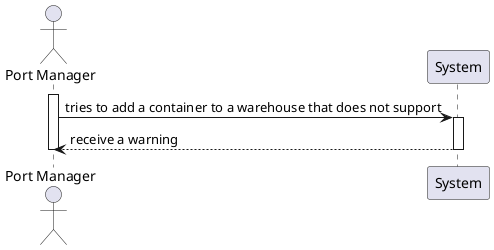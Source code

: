 @startuml
'https://plantuml.com/sequence-diagram

actor "Port Manager" as PM
participant "System" as SY

activate PM
PM -> SY : tries to add a container to a warehouse that does not support
activate SY
SY --> PM : receive a warning
deactivate SY
deactivate PM
@enduml